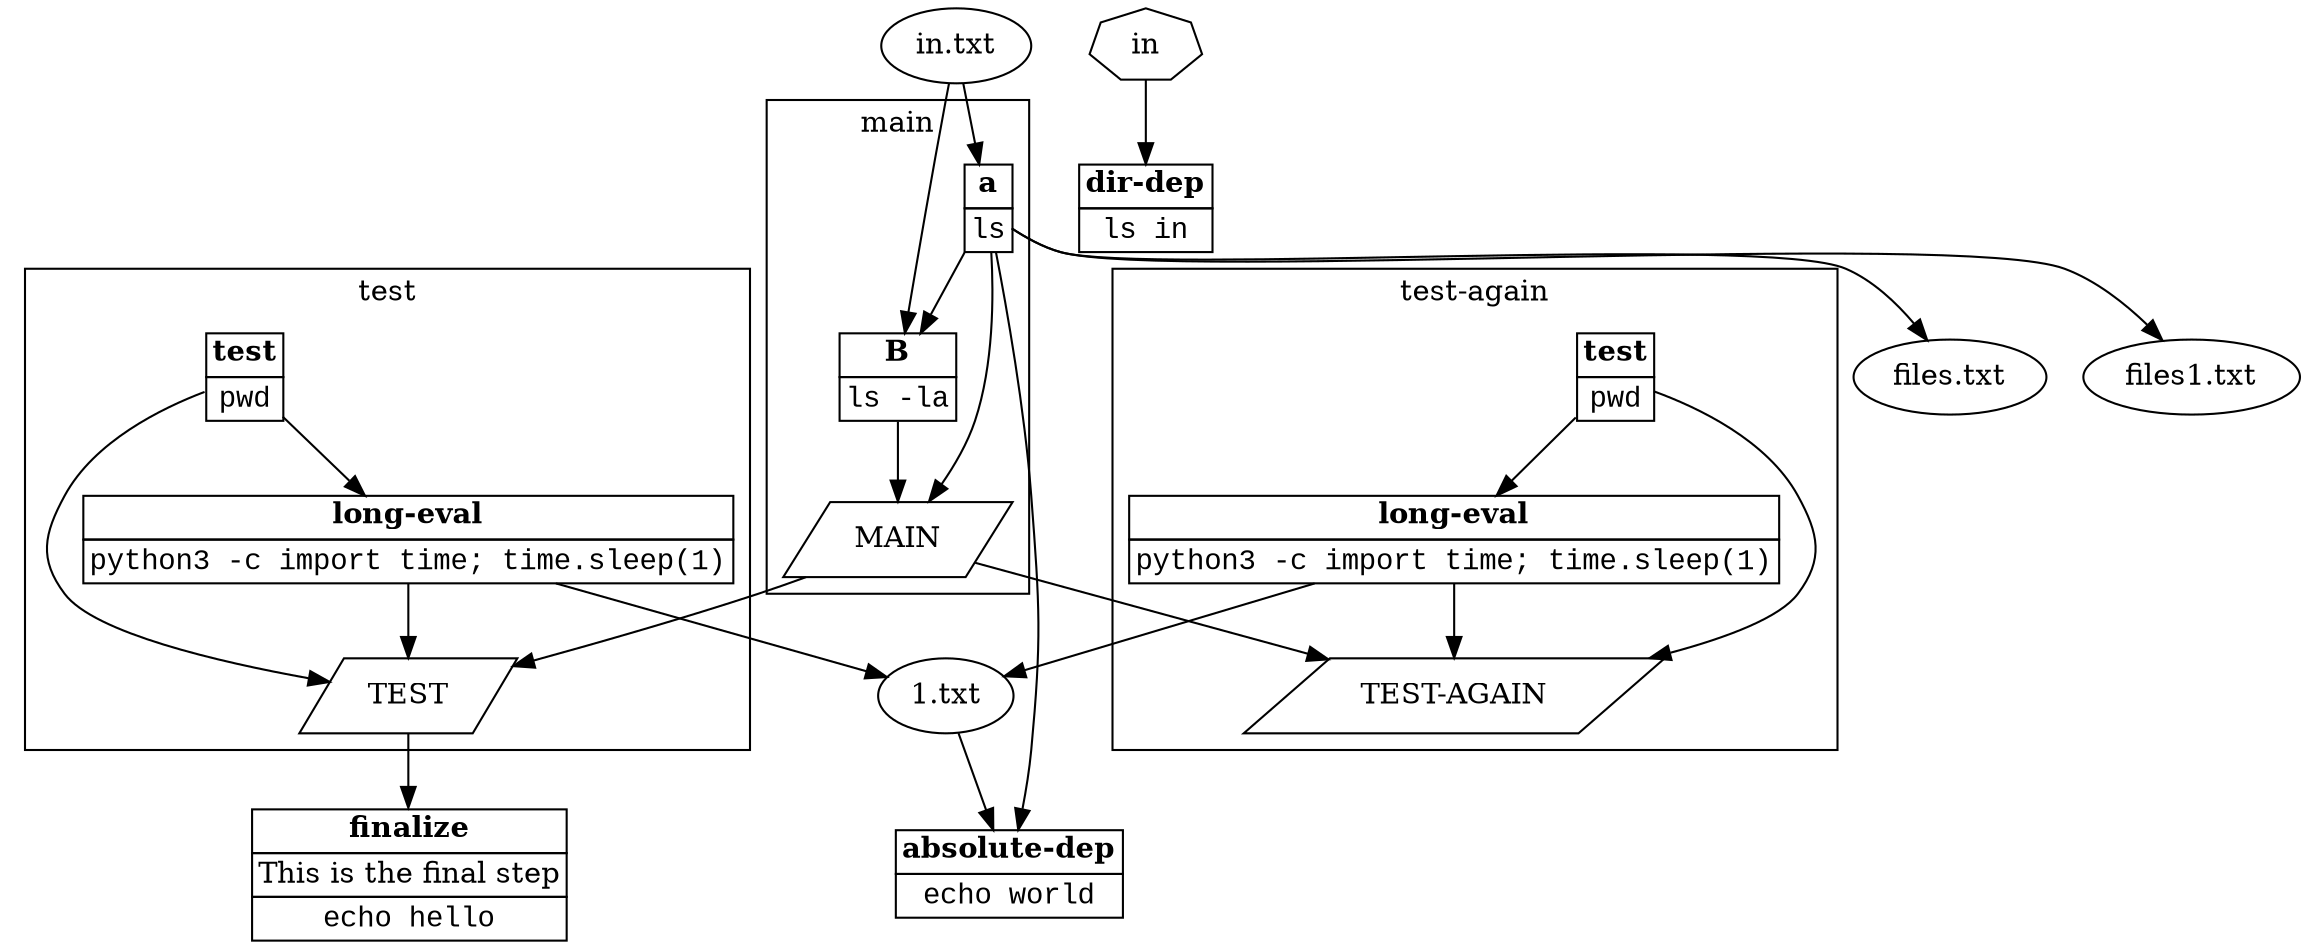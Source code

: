 digraph  {
	subgraph cluster_s0 {
		ID = "cluster_s0";
		label="main";
		n6[label=<<table border="0" cellborder="1" cellspacing="0"><tr><td><b>B</b></td></tr><tr><td><font face="Courier New, Courier, monospace">ls -la</font></td></tr></table>>,shape="plain"];
		n4[label="MAIN",shape="parallelogram"];
		n5[label=<<table border="0" cellborder="1" cellspacing="0"><tr><td><b>a</b></td></tr><tr><td><font face="Courier New, Courier, monospace">ls</font></td></tr></table>>,shape="plain"];
		
	}subgraph cluster_s1 {
		ID = "cluster_s1";
		label="test";
		n7[label="TEST",shape="parallelogram"];
		n9[label=<<table border="0" cellborder="1" cellspacing="0"><tr><td><b>long-eval</b></td></tr><tr><td><font face="Courier New, Courier, monospace">python3 -c import time; time.sleep(1)</font></td></tr></table>>,shape="plain"];
		n8[label=<<table border="0" cellborder="1" cellspacing="0"><tr><td><b>test</b></td></tr><tr><td><font face="Courier New, Courier, monospace">pwd</font></td></tr></table>>,shape="plain"];
		
	}subgraph cluster_s2 {
		ID = "cluster_s2";
		label="test-again";
		n10[label="TEST-AGAIN",shape="parallelogram"];
		n12[label=<<table border="0" cellborder="1" cellspacing="0"><tr><td><b>long-eval</b></td></tr><tr><td><font face="Courier New, Courier, monospace">python3 -c import time; time.sleep(1)</font></td></tr></table>>,shape="plain"];
		n11[label=<<table border="0" cellborder="1" cellspacing="0"><tr><td><b>test</b></td></tr><tr><td><font face="Courier New, Courier, monospace">pwd</font></td></tr></table>>,shape="plain"];
		
	}
	n13[label="1.txt",shape="oval"];
	n2[label=<<table border="0" cellborder="1" cellspacing="0"><tr><td><b>absolute-dep</b></td></tr><tr><td><font face="Courier New, Courier, monospace">echo world</font></td></tr></table>>,shape="plain"];
	n3[label=<<table border="0" cellborder="1" cellspacing="0"><tr><td><b>dir-dep</b></td></tr><tr><td><font face="Courier New, Courier, monospace">ls in</font></td></tr></table>>,shape="plain"];
	n16[label="files.txt",shape="oval"];
	n17[label="files1.txt",shape="oval"];
	n1[label=<<table border="0" cellborder="1" cellspacing="0"><tr><td><b>finalize</b></td></tr><tr><td>This is the final step</td></tr><tr><td><font face="Courier New, Courier, monospace">echo hello</font></td></tr></table>>,shape="plain"];
	n14[label="in",shape="septagon"];
	n15[label="in.txt",shape="oval"];
	n13->n2;
	n6->n4;
	n4->n10;
	n4->n7;
	n7->n1;
	n5->n2;
	n5->n6;
	n5->n16;
	n5->n17;
	n5->n4;
	n14->n3;
	n15->n6;
	n15->n5;
	n9->n13;
	n12->n13;
	n9->n7;
	n12->n10;
	n8->n9;
	n11->n12;
	n8->n7;
	n11->n10;
	
}